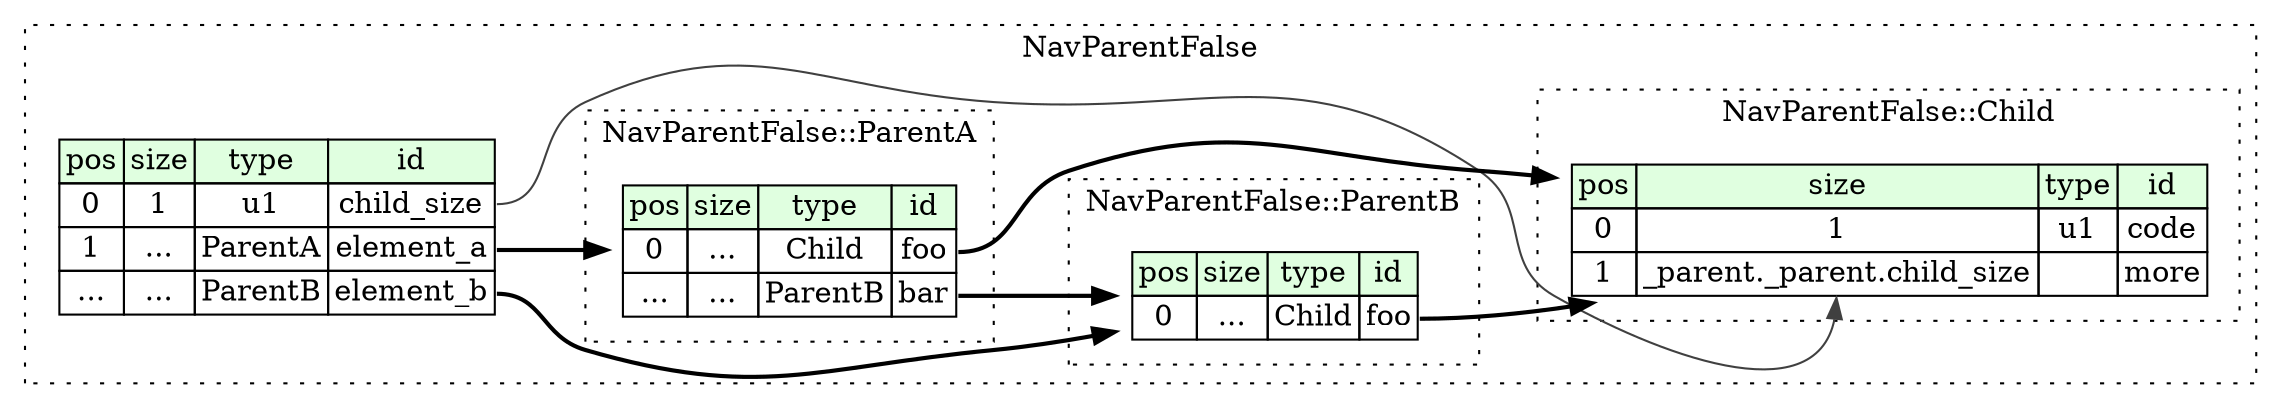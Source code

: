 digraph {
	rankdir=LR;
	node [shape=plaintext];
	subgraph cluster__nav_parent_false {
		label="NavParentFalse";
		graph[style=dotted];

		nav_parent_false__seq [label=<<TABLE BORDER="0" CELLBORDER="1" CELLSPACING="0">
			<TR><TD BGCOLOR="#E0FFE0">pos</TD><TD BGCOLOR="#E0FFE0">size</TD><TD BGCOLOR="#E0FFE0">type</TD><TD BGCOLOR="#E0FFE0">id</TD></TR>
			<TR><TD PORT="child_size_pos">0</TD><TD PORT="child_size_size">1</TD><TD>u1</TD><TD PORT="child_size_type">child_size</TD></TR>
			<TR><TD PORT="element_a_pos">1</TD><TD PORT="element_a_size">...</TD><TD>ParentA</TD><TD PORT="element_a_type">element_a</TD></TR>
			<TR><TD PORT="element_b_pos">...</TD><TD PORT="element_b_size">...</TD><TD>ParentB</TD><TD PORT="element_b_type">element_b</TD></TR>
		</TABLE>>];
		subgraph cluster__child {
			label="NavParentFalse::Child";
			graph[style=dotted];

			child__seq [label=<<TABLE BORDER="0" CELLBORDER="1" CELLSPACING="0">
				<TR><TD BGCOLOR="#E0FFE0">pos</TD><TD BGCOLOR="#E0FFE0">size</TD><TD BGCOLOR="#E0FFE0">type</TD><TD BGCOLOR="#E0FFE0">id</TD></TR>
				<TR><TD PORT="code_pos">0</TD><TD PORT="code_size">1</TD><TD>u1</TD><TD PORT="code_type">code</TD></TR>
				<TR><TD PORT="more_pos">1</TD><TD PORT="more_size">_parent._parent.child_size</TD><TD></TD><TD PORT="more_type">more</TD></TR>
			</TABLE>>];
		}
		subgraph cluster__parent_a {
			label="NavParentFalse::ParentA";
			graph[style=dotted];

			parent_a__seq [label=<<TABLE BORDER="0" CELLBORDER="1" CELLSPACING="0">
				<TR><TD BGCOLOR="#E0FFE0">pos</TD><TD BGCOLOR="#E0FFE0">size</TD><TD BGCOLOR="#E0FFE0">type</TD><TD BGCOLOR="#E0FFE0">id</TD></TR>
				<TR><TD PORT="foo_pos">0</TD><TD PORT="foo_size">...</TD><TD>Child</TD><TD PORT="foo_type">foo</TD></TR>
				<TR><TD PORT="bar_pos">...</TD><TD PORT="bar_size">...</TD><TD>ParentB</TD><TD PORT="bar_type">bar</TD></TR>
			</TABLE>>];
		}
		subgraph cluster__parent_b {
			label="NavParentFalse::ParentB";
			graph[style=dotted];

			parent_b__seq [label=<<TABLE BORDER="0" CELLBORDER="1" CELLSPACING="0">
				<TR><TD BGCOLOR="#E0FFE0">pos</TD><TD BGCOLOR="#E0FFE0">size</TD><TD BGCOLOR="#E0FFE0">type</TD><TD BGCOLOR="#E0FFE0">id</TD></TR>
				<TR><TD PORT="foo_pos">0</TD><TD PORT="foo_size">...</TD><TD>Child</TD><TD PORT="foo_type">foo</TD></TR>
			</TABLE>>];
		}
	}
	nav_parent_false__seq:element_a_type -> parent_a__seq [style=bold];
	nav_parent_false__seq:element_b_type -> parent_b__seq [style=bold];
	nav_parent_false__seq:child_size_type -> child__seq:more_size [color="#404040"];
	parent_a__seq:foo_type -> child__seq [style=bold];
	parent_a__seq:bar_type -> parent_b__seq [style=bold];
	parent_b__seq:foo_type -> child__seq [style=bold];
}
